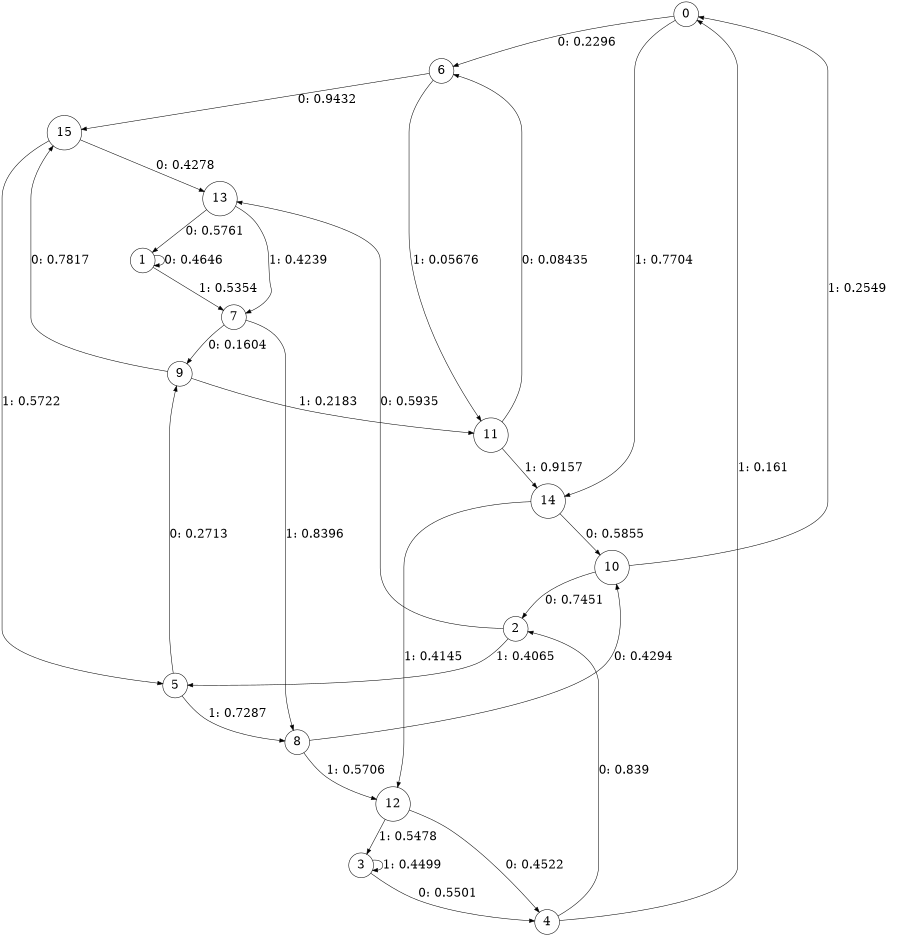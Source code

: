 digraph "ch18concat_phase3_L4" {
size = "6,8.5";
ratio = "fill";
node [shape = circle];
node [fontsize = 24];
edge [fontsize = 24];
0 -> 6 [label = "0: 0.2296   "];
0 -> 14 [label = "1: 0.7704   "];
1 -> 1 [label = "0: 0.4646   "];
1 -> 7 [label = "1: 0.5354   "];
2 -> 13 [label = "0: 0.5935   "];
2 -> 5 [label = "1: 0.4065   "];
3 -> 4 [label = "0: 0.5501   "];
3 -> 3 [label = "1: 0.4499   "];
4 -> 2 [label = "0: 0.839    "];
4 -> 0 [label = "1: 0.161    "];
5 -> 9 [label = "0: 0.2713   "];
5 -> 8 [label = "1: 0.7287   "];
6 -> 15 [label = "0: 0.9432   "];
6 -> 11 [label = "1: 0.05676  "];
7 -> 9 [label = "0: 0.1604   "];
7 -> 8 [label = "1: 0.8396   "];
8 -> 10 [label = "0: 0.4294   "];
8 -> 12 [label = "1: 0.5706   "];
9 -> 15 [label = "0: 0.7817   "];
9 -> 11 [label = "1: 0.2183   "];
10 -> 2 [label = "0: 0.7451   "];
10 -> 0 [label = "1: 0.2549   "];
11 -> 6 [label = "0: 0.08435  "];
11 -> 14 [label = "1: 0.9157   "];
12 -> 4 [label = "0: 0.4522   "];
12 -> 3 [label = "1: 0.5478   "];
13 -> 1 [label = "0: 0.5761   "];
13 -> 7 [label = "1: 0.4239   "];
14 -> 10 [label = "0: 0.5855   "];
14 -> 12 [label = "1: 0.4145   "];
15 -> 13 [label = "0: 0.4278   "];
15 -> 5 [label = "1: 0.5722   "];
}